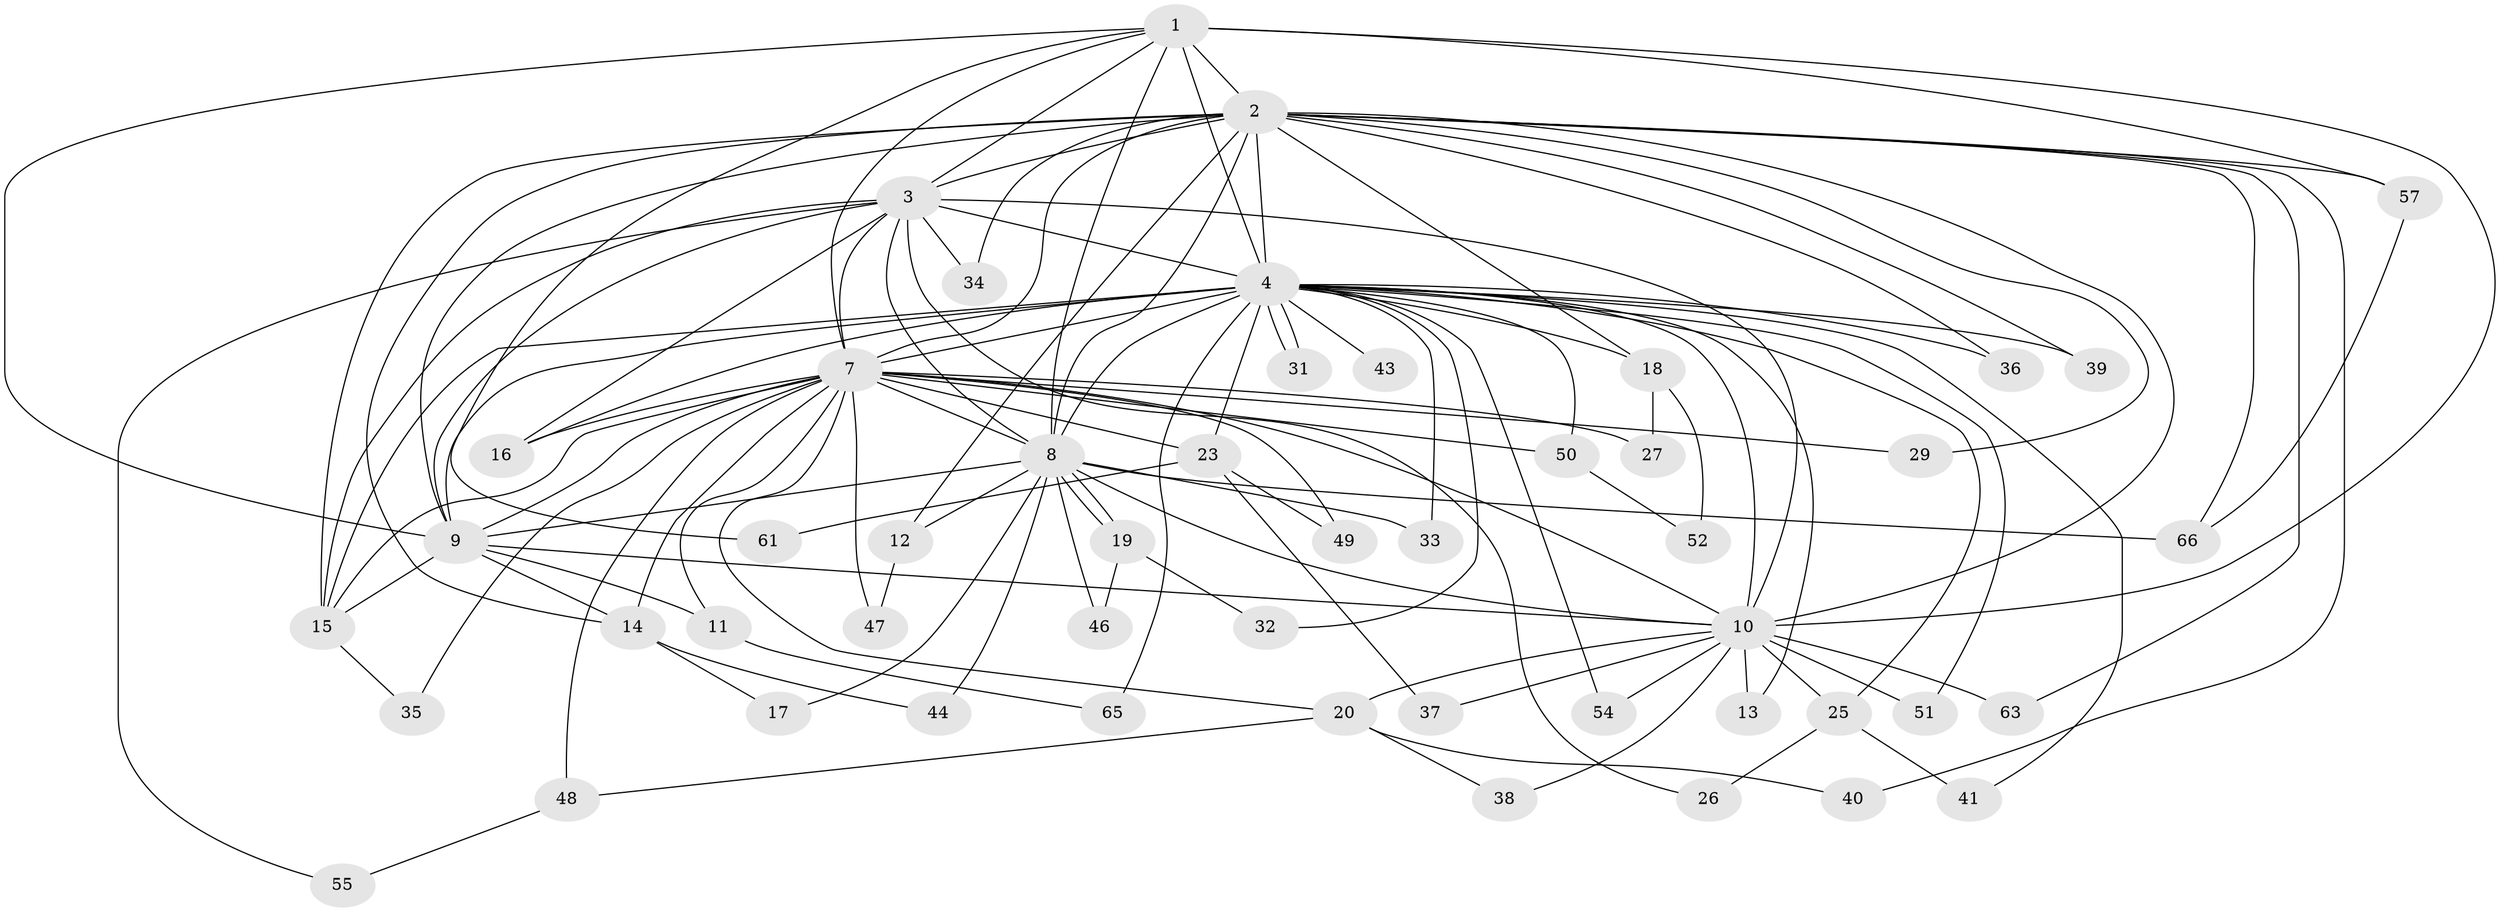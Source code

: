 // original degree distribution, {11: 0.013888888888888888, 18: 0.013888888888888888, 17: 0.041666666666666664, 12: 0.013888888888888888, 25: 0.013888888888888888, 29: 0.013888888888888888, 14: 0.013888888888888888, 20: 0.013888888888888888, 3: 0.125, 2: 0.5972222222222222, 5: 0.06944444444444445, 4: 0.06944444444444445}
// Generated by graph-tools (version 1.1) at 2025/17/03/04/25 18:17:21]
// undirected, 50 vertices, 117 edges
graph export_dot {
graph [start="1"]
  node [color=gray90,style=filled];
  1;
  2 [super="+5"];
  3 [super="+70+58+56"];
  4 [super="+6"];
  7 [super="+30+72+21"];
  8 [super="+22"];
  9 [super="+64"];
  10 [super="+28"];
  11;
  12;
  13;
  14 [super="+42"];
  15 [super="+45"];
  16;
  17;
  18;
  19;
  20;
  23;
  25 [super="+62"];
  26;
  27;
  29;
  31;
  32;
  33;
  34;
  35;
  36;
  37;
  38;
  39;
  40;
  41;
  43;
  44;
  46;
  47;
  48;
  49;
  50;
  51;
  52;
  54;
  55;
  57 [super="+71"];
  61;
  63;
  65;
  66;
  1 -- 2 [weight=2];
  1 -- 3;
  1 -- 4 [weight=2];
  1 -- 7;
  1 -- 8;
  1 -- 9;
  1 -- 10;
  1 -- 57;
  1 -- 61;
  2 -- 3 [weight=2];
  2 -- 4 [weight=4];
  2 -- 7 [weight=2];
  2 -- 8 [weight=2];
  2 -- 9 [weight=2];
  2 -- 10 [weight=2];
  2 -- 12;
  2 -- 15;
  2 -- 18;
  2 -- 29;
  2 -- 34;
  2 -- 39;
  2 -- 40;
  2 -- 57;
  2 -- 14;
  2 -- 66;
  2 -- 36;
  2 -- 63;
  3 -- 4 [weight=2];
  3 -- 7 [weight=3];
  3 -- 8;
  3 -- 9;
  3 -- 10 [weight=2];
  3 -- 26;
  3 -- 34;
  3 -- 55;
  3 -- 16;
  3 -- 15;
  4 -- 7 [weight=5];
  4 -- 8 [weight=3];
  4 -- 9 [weight=2];
  4 -- 10 [weight=2];
  4 -- 31;
  4 -- 31;
  4 -- 36;
  4 -- 65;
  4 -- 13;
  4 -- 16;
  4 -- 18;
  4 -- 23;
  4 -- 25 [weight=2];
  4 -- 32;
  4 -- 33;
  4 -- 39;
  4 -- 41;
  4 -- 43 [weight=2];
  4 -- 50;
  4 -- 51;
  4 -- 54;
  4 -- 15;
  7 -- 8 [weight=2];
  7 -- 9 [weight=2];
  7 -- 10;
  7 -- 11;
  7 -- 14;
  7 -- 15;
  7 -- 16;
  7 -- 20;
  7 -- 23;
  7 -- 27;
  7 -- 29;
  7 -- 47;
  7 -- 48;
  7 -- 49;
  7 -- 50;
  7 -- 35;
  8 -- 9;
  8 -- 10;
  8 -- 12;
  8 -- 17;
  8 -- 19;
  8 -- 19;
  8 -- 46;
  8 -- 66;
  8 -- 33;
  8 -- 44;
  9 -- 10 [weight=2];
  9 -- 11;
  9 -- 14;
  9 -- 15;
  10 -- 13;
  10 -- 20;
  10 -- 25;
  10 -- 37;
  10 -- 38;
  10 -- 51;
  10 -- 54;
  10 -- 63;
  11 -- 65;
  12 -- 47;
  14 -- 17;
  14 -- 44;
  15 -- 35;
  18 -- 27;
  18 -- 52;
  19 -- 32;
  19 -- 46;
  20 -- 38;
  20 -- 40;
  20 -- 48;
  23 -- 37;
  23 -- 49;
  23 -- 61;
  25 -- 26;
  25 -- 41;
  48 -- 55;
  50 -- 52;
  57 -- 66;
}
